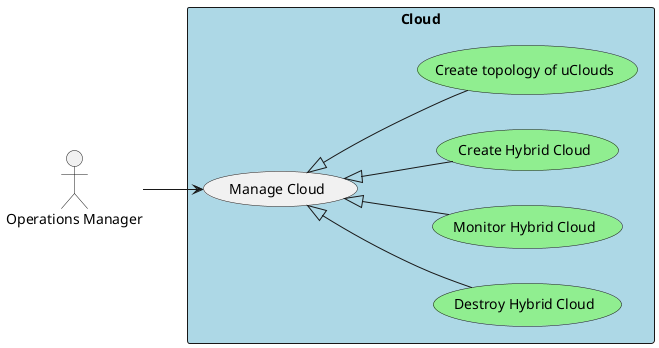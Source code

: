 @startuml

left to right direction

actor :Operations Manager: as Actor

rectangle "Cloud" #lightBlue {
    UseCase UC1 as "Manage Cloud"
    UseCase UC2 as "Destroy Hybrid Cloud" #lightgreen
    UseCase UC3 as "Monitor Hybrid Cloud" #lightgreen
    UseCase UC4 as "Create Hybrid Cloud" #lightgreen
    UseCase UC5 as "Create topology of uClouds" #lightgreen

    Actor --> UC1
    UC1 <|-- UC2
    UC1 <|-- UC3
    UC1 <|-- UC4
    UC1 <|-- UC5
}

@enduml
